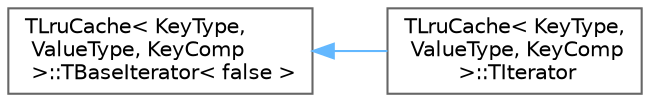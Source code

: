 digraph "Graphical Class Hierarchy"
{
 // INTERACTIVE_SVG=YES
 // LATEX_PDF_SIZE
  bgcolor="transparent";
  edge [fontname=Helvetica,fontsize=10,labelfontname=Helvetica,labelfontsize=10];
  node [fontname=Helvetica,fontsize=10,shape=box,height=0.2,width=0.4];
  rankdir="LR";
  Node0 [id="Node000000",label="TLruCache\< KeyType,\l ValueType, KeyComp\l \>::TBaseIterator\< false \>",height=0.2,width=0.4,color="grey40", fillcolor="white", style="filled",URL="$da/d9e/classTLruCache_1_1TBaseIterator.html",tooltip=" "];
  Node0 -> Node1 [id="edge6400_Node000000_Node000001",dir="back",color="steelblue1",style="solid",tooltip=" "];
  Node1 [id="Node000001",label="TLruCache\< KeyType,\l ValueType, KeyComp\l \>::TIterator",height=0.2,width=0.4,color="grey40", fillcolor="white", style="filled",URL="$d4/d0f/classTLruCache_1_1TIterator.html",tooltip="Cache iterator."];
}
